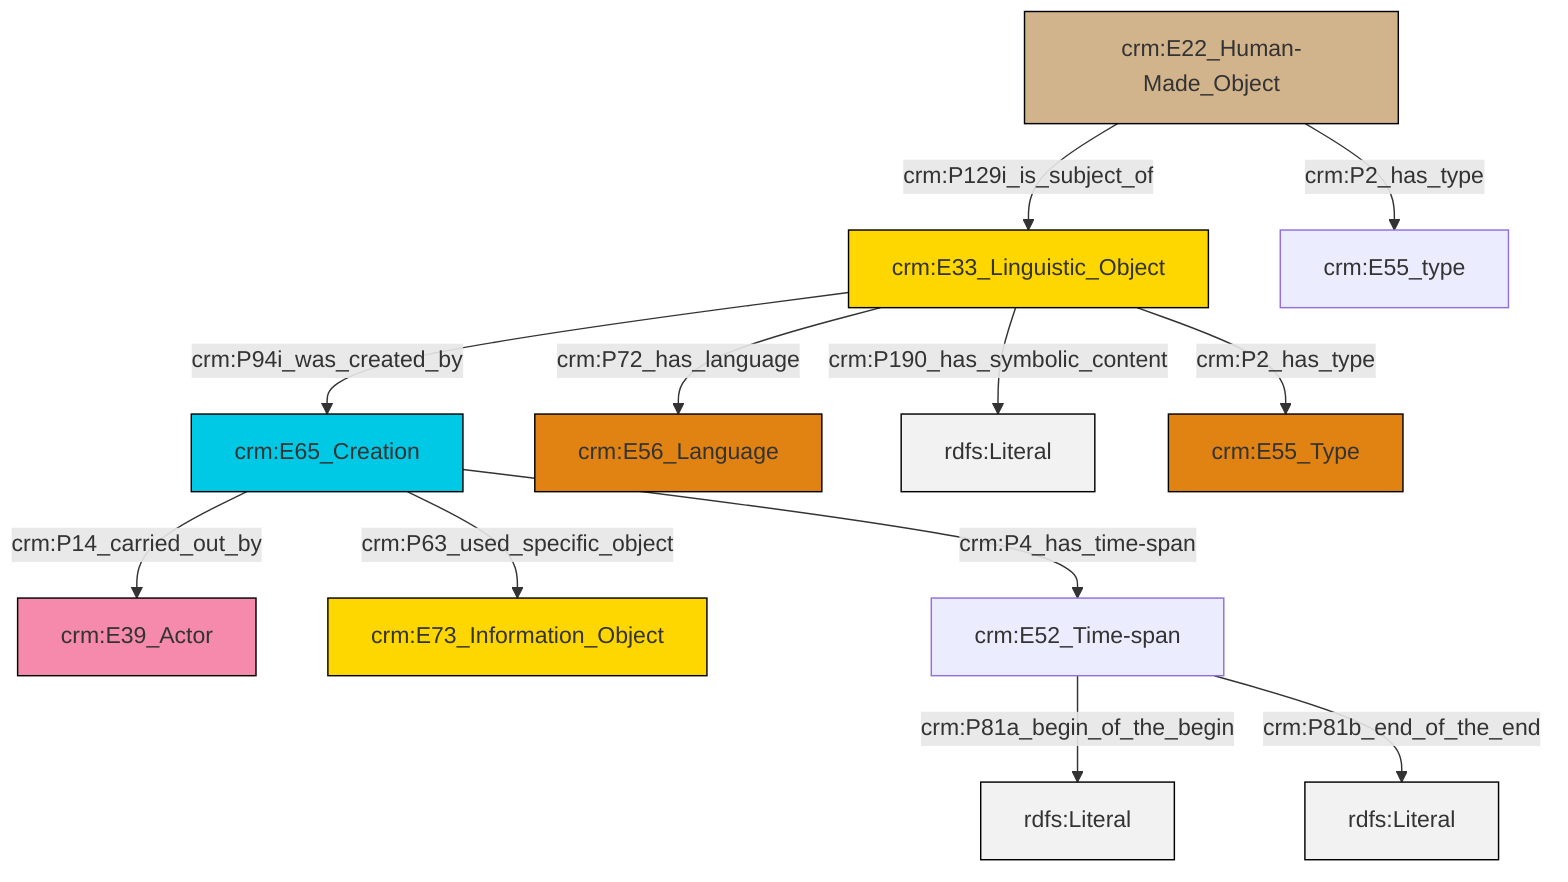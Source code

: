 graph TD
classDef Literal fill:#f2f2f2,stroke:#000000;
classDef CRM_Entity fill:#FFFFFF,stroke:#000000;
classDef Temporal_Entity fill:#00C9E6, stroke:#000000;
classDef Type fill:#E18312, stroke:#000000;
classDef Time-Span fill:#2C9C91, stroke:#000000;
classDef Appellation fill:#FFEB7F, stroke:#000000;
classDef Place fill:#008836, stroke:#000000;
classDef Persistent_Item fill:#B266B2, stroke:#000000;
classDef Conceptual_Object fill:#FFD700, stroke:#000000;
classDef Physical_Thing fill:#D2B48C, stroke:#000000;
classDef Actor fill:#f58aad, stroke:#000000;
classDef PC_Classes fill:#4ce600, stroke:#000000;
classDef Multi fill:#cccccc,stroke:#000000;

0["crm:E65_Creation"]:::Temporal_Entity -->|crm:P14_carried_out_by| 1["crm:E39_Actor"]:::Actor
4["crm:E52_Time-span"]:::Default -->|crm:P81a_begin_of_the_begin| 5[rdfs:Literal]:::Literal
6["crm:E33_Linguistic_Object"]:::Conceptual_Object -->|crm:P72_has_language| 7["crm:E56_Language"]:::Type
9["crm:E22_Human-Made_Object"]:::Physical_Thing -->|crm:P2_has_type| 10["crm:E55_type"]:::Default
6["crm:E33_Linguistic_Object"]:::Conceptual_Object -->|crm:P94i_was_created_by| 0["crm:E65_Creation"]:::Temporal_Entity
6["crm:E33_Linguistic_Object"]:::Conceptual_Object -->|crm:P190_has_symbolic_content| 11[rdfs:Literal]:::Literal
4["crm:E52_Time-span"]:::Default -->|crm:P81b_end_of_the_end| 13[rdfs:Literal]:::Literal
0["crm:E65_Creation"]:::Temporal_Entity -->|crm:P63_used_specific_object| 2["crm:E73_Information_Object"]:::Conceptual_Object
6["crm:E33_Linguistic_Object"]:::Conceptual_Object -->|crm:P2_has_type| 17["crm:E55_Type"]:::Type
0["crm:E65_Creation"]:::Temporal_Entity -->|crm:P4_has_time-span| 4["crm:E52_Time-span"]:::Default
9["crm:E22_Human-Made_Object"]:::Physical_Thing -->|crm:P129i_is_subject_of| 6["crm:E33_Linguistic_Object"]:::Conceptual_Object